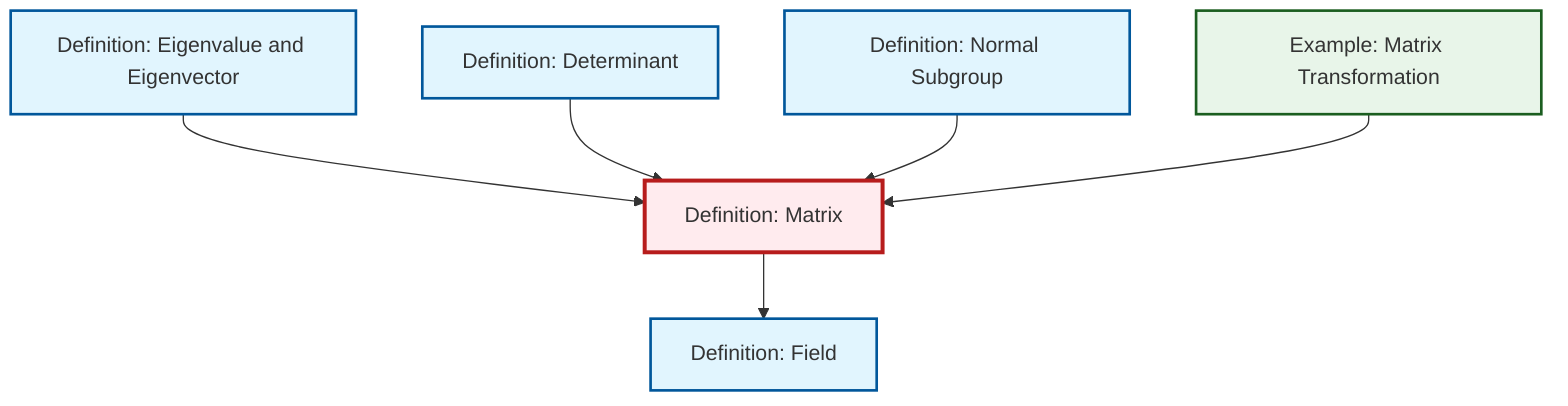 graph TD
    classDef definition fill:#e1f5fe,stroke:#01579b,stroke-width:2px
    classDef theorem fill:#f3e5f5,stroke:#4a148c,stroke-width:2px
    classDef axiom fill:#fff3e0,stroke:#e65100,stroke-width:2px
    classDef example fill:#e8f5e9,stroke:#1b5e20,stroke-width:2px
    classDef current fill:#ffebee,stroke:#b71c1c,stroke-width:3px
    def-normal-subgroup["Definition: Normal Subgroup"]:::definition
    ex-matrix-transformation["Example: Matrix Transformation"]:::example
    def-field["Definition: Field"]:::definition
    def-eigenvalue-eigenvector["Definition: Eigenvalue and Eigenvector"]:::definition
    def-matrix["Definition: Matrix"]:::definition
    def-determinant["Definition: Determinant"]:::definition
    def-eigenvalue-eigenvector --> def-matrix
    def-determinant --> def-matrix
    def-matrix --> def-field
    def-normal-subgroup --> def-matrix
    ex-matrix-transformation --> def-matrix
    class def-matrix current